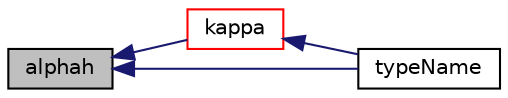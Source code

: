 digraph "alphah"
{
  bgcolor="transparent";
  edge [fontname="Helvetica",fontsize="10",labelfontname="Helvetica",labelfontsize="10"];
  node [fontname="Helvetica",fontsize="10",shape=record];
  rankdir="LR";
  Node173 [label="alphah",height=0.2,width=0.4,color="black", fillcolor="grey75", style="filled", fontcolor="black"];
  Node173 -> Node174 [dir="back",color="midnightblue",fontsize="10",style="solid",fontname="Helvetica"];
  Node174 [label="kappa",height=0.2,width=0.4,color="red",URL="$a31749.html#a5466ad2fbb533099dd54880c87ad1928",tooltip="Thermal conductivity [W/mK]. "];
  Node174 -> Node177 [dir="back",color="midnightblue",fontsize="10",style="solid",fontname="Helvetica"];
  Node177 [label="typeName",height=0.2,width=0.4,color="black",URL="$a31749.html#a561f535eabff4d94fd999c48df4443bd",tooltip="Return the instantiated type name. "];
  Node173 -> Node177 [dir="back",color="midnightblue",fontsize="10",style="solid",fontname="Helvetica"];
}
